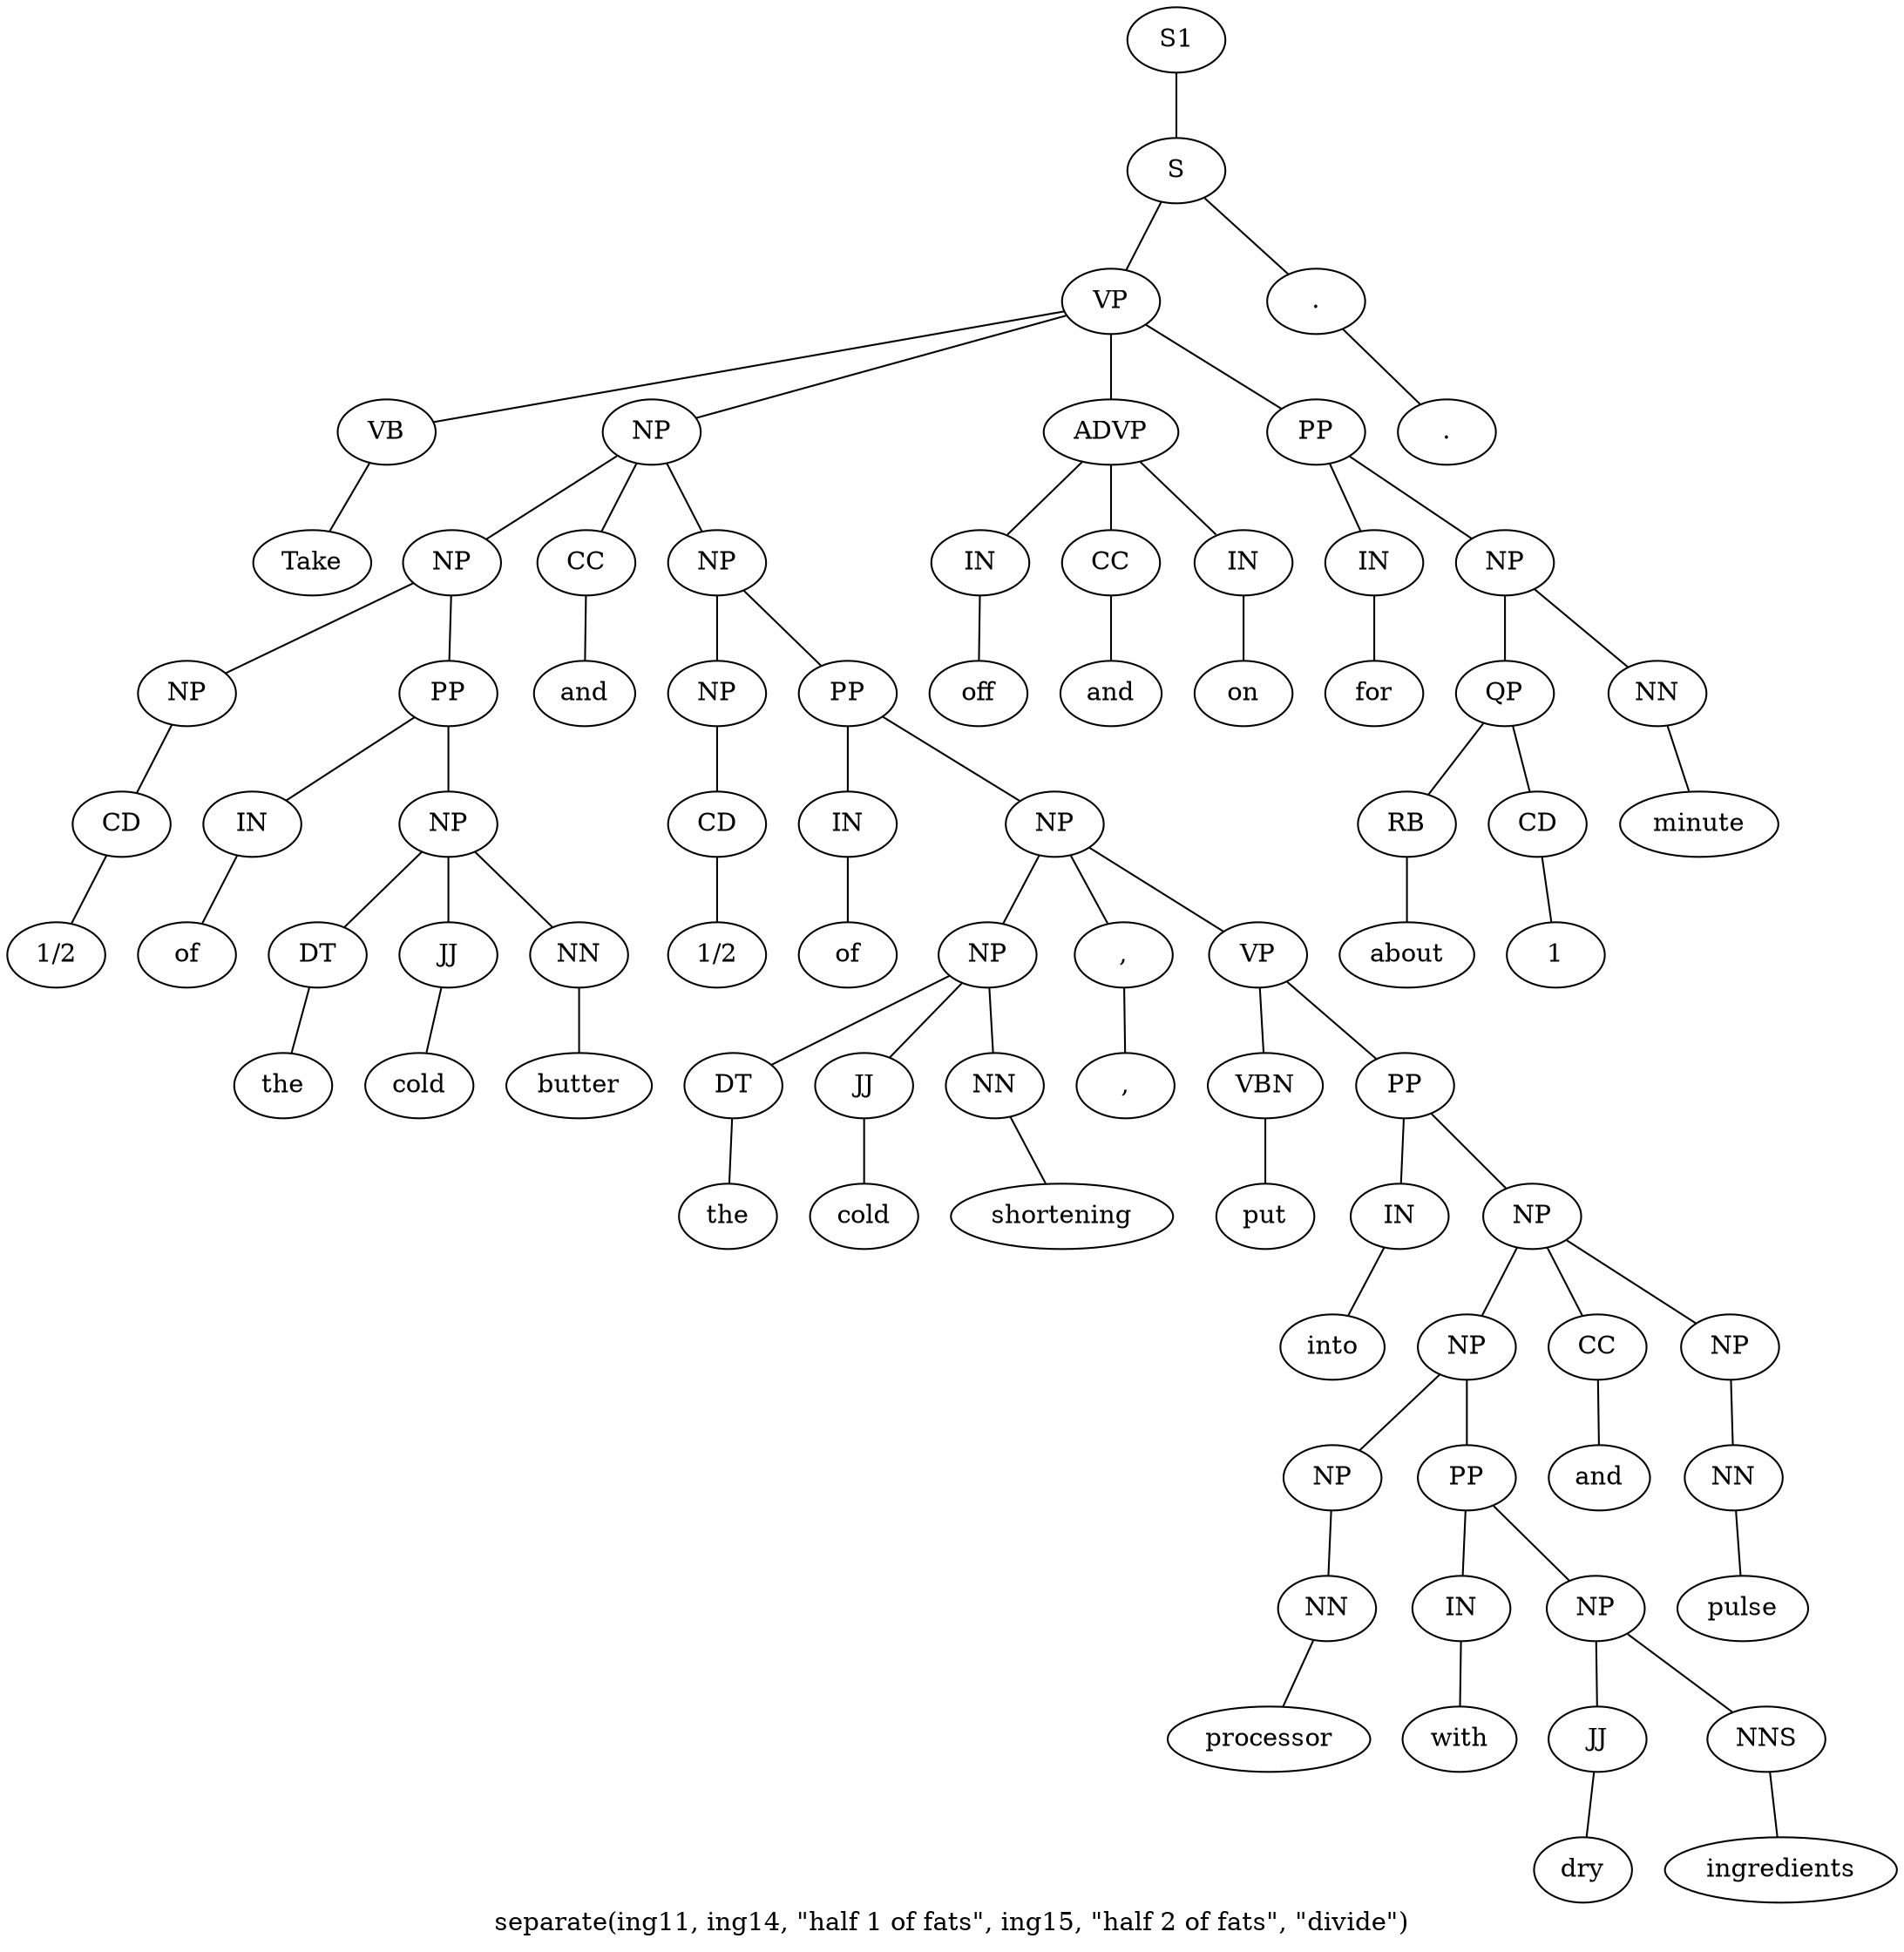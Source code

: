 graph SyntaxGraph {
	label = "separate(ing11, ing14, \"half 1 of fats\", ing15, \"half 2 of fats\", \"divide\")";
	Node0 [label="S1"];
	Node1 [label="S"];
	Node2 [label="VP"];
	Node3 [label="VB"];
	Node4 [label="Take"];
	Node5 [label="NP"];
	Node6 [label="NP"];
	Node7 [label="NP"];
	Node8 [label="CD"];
	Node9 [label="1/2"];
	Node10 [label="PP"];
	Node11 [label="IN"];
	Node12 [label="of"];
	Node13 [label="NP"];
	Node14 [label="DT"];
	Node15 [label="the"];
	Node16 [label="JJ"];
	Node17 [label="cold"];
	Node18 [label="NN"];
	Node19 [label="butter"];
	Node20 [label="CC"];
	Node21 [label="and"];
	Node22 [label="NP"];
	Node23 [label="NP"];
	Node24 [label="CD"];
	Node25 [label="1/2"];
	Node26 [label="PP"];
	Node27 [label="IN"];
	Node28 [label="of"];
	Node29 [label="NP"];
	Node30 [label="NP"];
	Node31 [label="DT"];
	Node32 [label="the"];
	Node33 [label="JJ"];
	Node34 [label="cold"];
	Node35 [label="NN"];
	Node36 [label="shortening"];
	Node37 [label=","];
	Node38 [label=","];
	Node39 [label="VP"];
	Node40 [label="VBN"];
	Node41 [label="put"];
	Node42 [label="PP"];
	Node43 [label="IN"];
	Node44 [label="into"];
	Node45 [label="NP"];
	Node46 [label="NP"];
	Node47 [label="NP"];
	Node48 [label="NN"];
	Node49 [label="processor"];
	Node50 [label="PP"];
	Node51 [label="IN"];
	Node52 [label="with"];
	Node53 [label="NP"];
	Node54 [label="JJ"];
	Node55 [label="dry"];
	Node56 [label="NNS"];
	Node57 [label="ingredients"];
	Node58 [label="CC"];
	Node59 [label="and"];
	Node60 [label="NP"];
	Node61 [label="NN"];
	Node62 [label="pulse"];
	Node63 [label="ADVP"];
	Node64 [label="IN"];
	Node65 [label="off"];
	Node66 [label="CC"];
	Node67 [label="and"];
	Node68 [label="IN"];
	Node69 [label="on"];
	Node70 [label="PP"];
	Node71 [label="IN"];
	Node72 [label="for"];
	Node73 [label="NP"];
	Node74 [label="QP"];
	Node75 [label="RB"];
	Node76 [label="about"];
	Node77 [label="CD"];
	Node78 [label="1"];
	Node79 [label="NN"];
	Node80 [label="minute"];
	Node81 [label="."];
	Node82 [label="."];

	Node0 -- Node1;
	Node1 -- Node2;
	Node1 -- Node81;
	Node2 -- Node3;
	Node2 -- Node5;
	Node2 -- Node63;
	Node2 -- Node70;
	Node3 -- Node4;
	Node5 -- Node6;
	Node5 -- Node20;
	Node5 -- Node22;
	Node6 -- Node7;
	Node6 -- Node10;
	Node7 -- Node8;
	Node8 -- Node9;
	Node10 -- Node11;
	Node10 -- Node13;
	Node11 -- Node12;
	Node13 -- Node14;
	Node13 -- Node16;
	Node13 -- Node18;
	Node14 -- Node15;
	Node16 -- Node17;
	Node18 -- Node19;
	Node20 -- Node21;
	Node22 -- Node23;
	Node22 -- Node26;
	Node23 -- Node24;
	Node24 -- Node25;
	Node26 -- Node27;
	Node26 -- Node29;
	Node27 -- Node28;
	Node29 -- Node30;
	Node29 -- Node37;
	Node29 -- Node39;
	Node30 -- Node31;
	Node30 -- Node33;
	Node30 -- Node35;
	Node31 -- Node32;
	Node33 -- Node34;
	Node35 -- Node36;
	Node37 -- Node38;
	Node39 -- Node40;
	Node39 -- Node42;
	Node40 -- Node41;
	Node42 -- Node43;
	Node42 -- Node45;
	Node43 -- Node44;
	Node45 -- Node46;
	Node45 -- Node58;
	Node45 -- Node60;
	Node46 -- Node47;
	Node46 -- Node50;
	Node47 -- Node48;
	Node48 -- Node49;
	Node50 -- Node51;
	Node50 -- Node53;
	Node51 -- Node52;
	Node53 -- Node54;
	Node53 -- Node56;
	Node54 -- Node55;
	Node56 -- Node57;
	Node58 -- Node59;
	Node60 -- Node61;
	Node61 -- Node62;
	Node63 -- Node64;
	Node63 -- Node66;
	Node63 -- Node68;
	Node64 -- Node65;
	Node66 -- Node67;
	Node68 -- Node69;
	Node70 -- Node71;
	Node70 -- Node73;
	Node71 -- Node72;
	Node73 -- Node74;
	Node73 -- Node79;
	Node74 -- Node75;
	Node74 -- Node77;
	Node75 -- Node76;
	Node77 -- Node78;
	Node79 -- Node80;
	Node81 -- Node82;
}